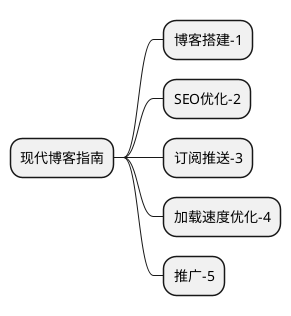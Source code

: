 @startmindmap
skinparam monochrome true
* 现代博客指南
** 博客搭建-1
** SEO优化-2
** 订阅推送-3
** 加载速度优化-4
** 推广-5
@endmindmap